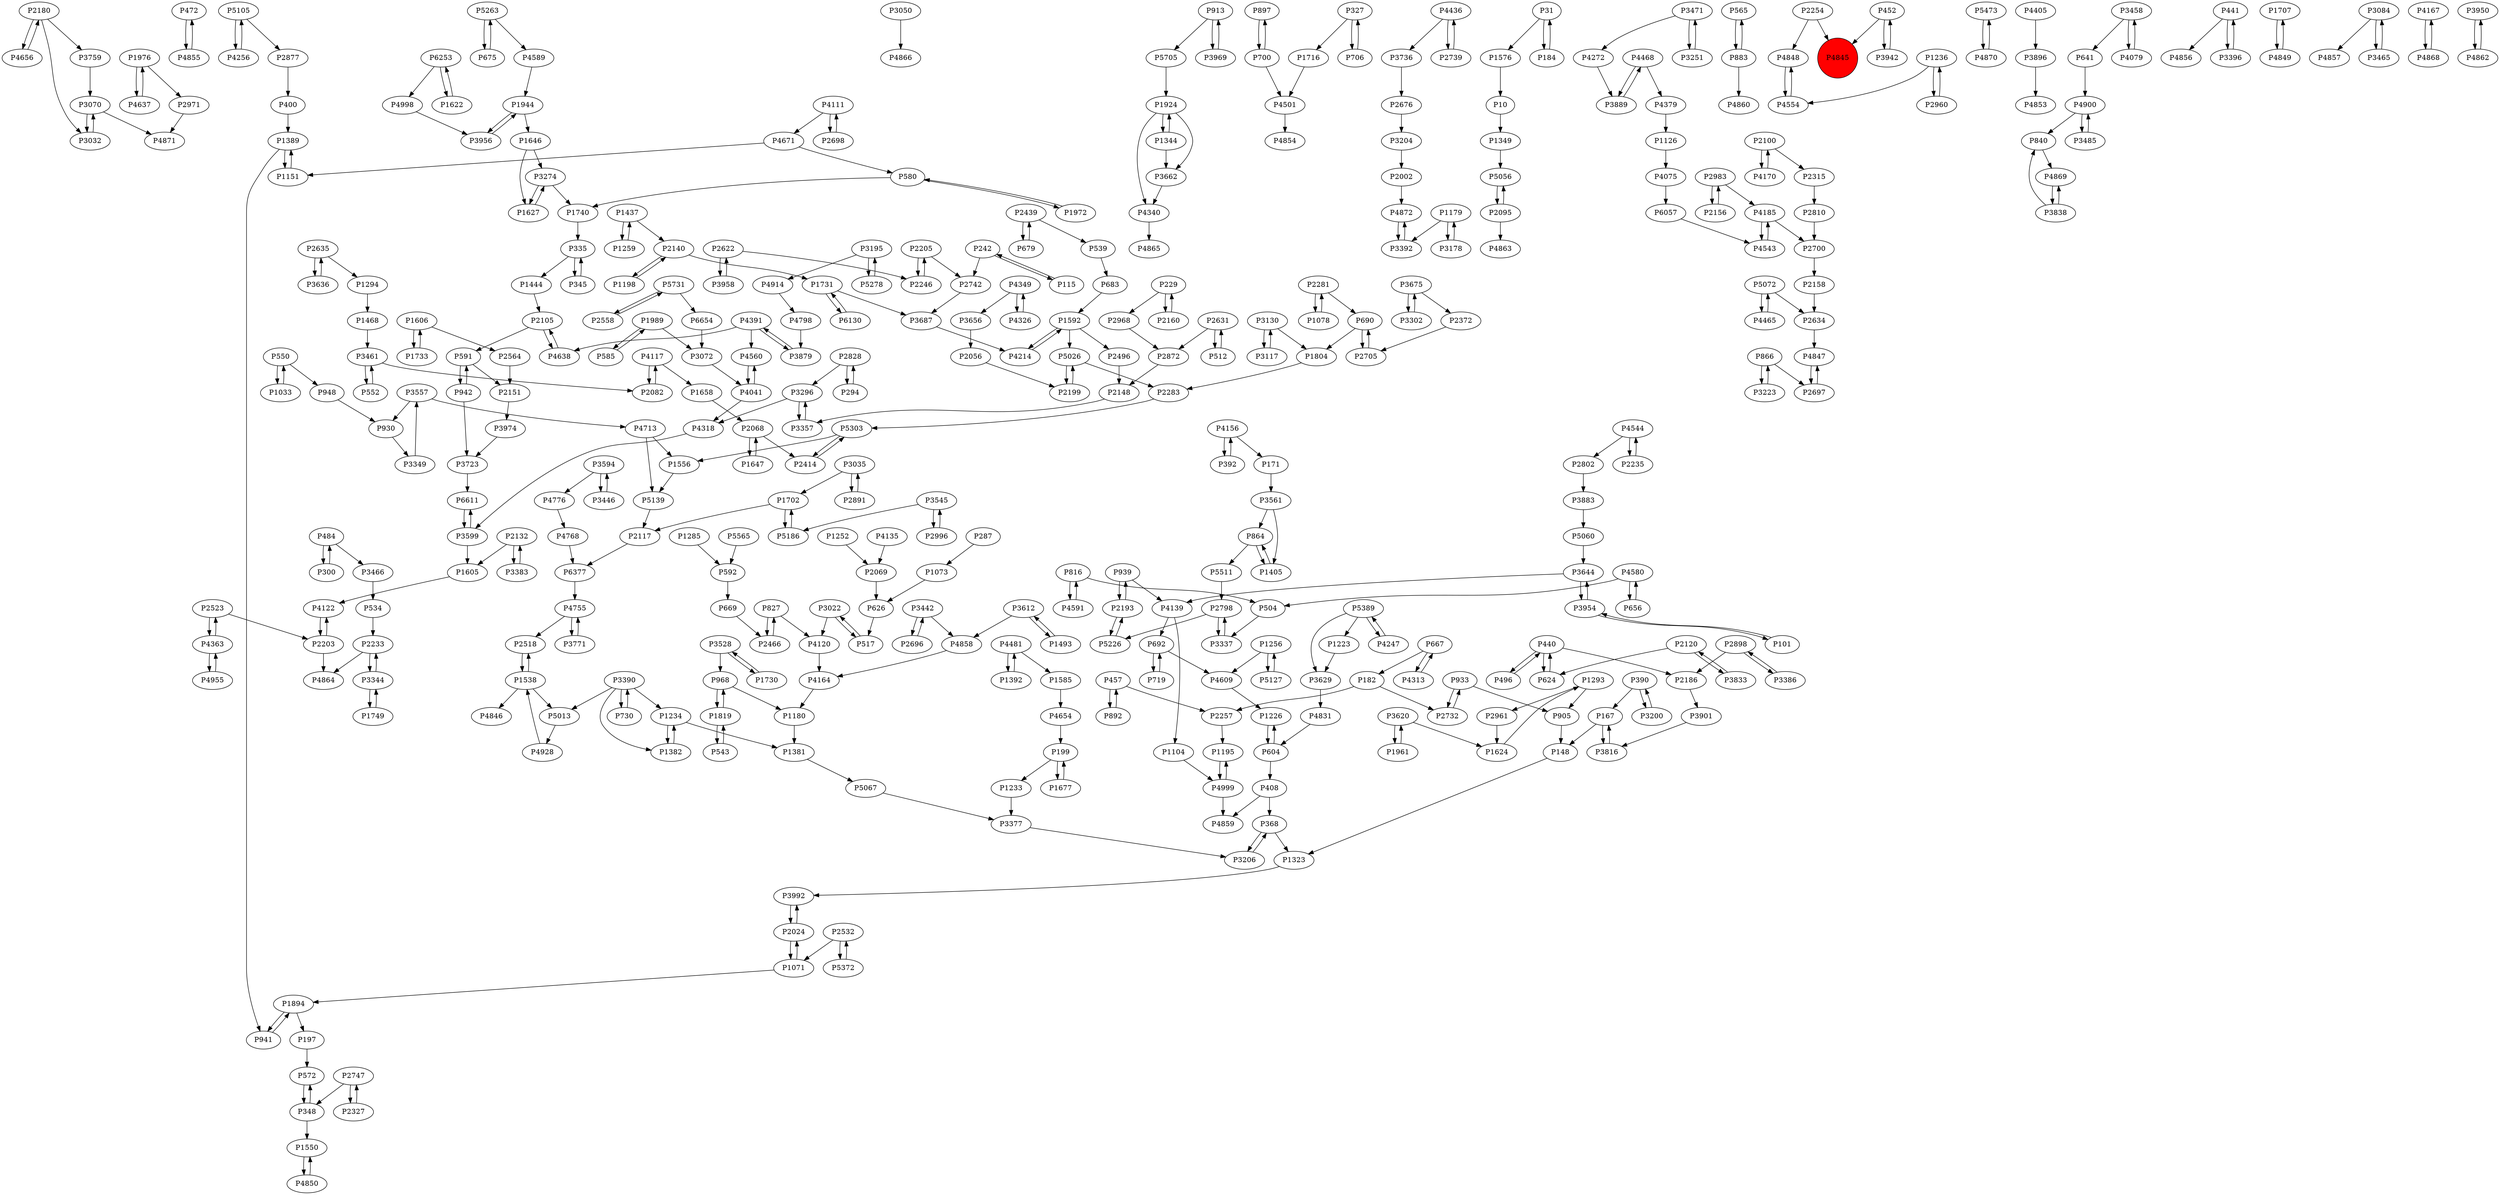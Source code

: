 digraph {
	P2971 -> P4871
	P472 -> P4855
	P1256 -> P5127
	P3050 -> P4866
	P667 -> P182
	P816 -> P4591
	P368 -> P1323
	P5303 -> P1556
	P2802 -> P3883
	P1924 -> P4340
	P2696 -> P3442
	P897 -> P700
	P1702 -> P5186
	P1731 -> P3687
	P3992 -> P2024
	P2961 -> P1624
	P4436 -> P3736
	P4654 -> P199
	P31 -> P1576
	P504 -> P3337
	P864 -> P5511
	P3195 -> P5278
	P580 -> P1740
	P2327 -> P2747
	P939 -> P2193
	P242 -> P2742
	P816 -> P504
	P1646 -> P3274
	P3117 -> P3130
	P5705 -> P1924
	P3442 -> P2696
	P4776 -> P4768
	P3620 -> P1624
	P2523 -> P2203
	P2002 -> P4872
	P2828 -> P3296
	P242 -> P115
	P3954 -> P101
	P2747 -> P2327
	P3974 -> P3723
	P1804 -> P2283
	P1234 -> P1381
	P2700 -> P2158
	P4391 -> P4638
	P4999 -> P1195
	P565 -> P883
	P905 -> P148
	P4349 -> P3656
	P4544 -> P2802
	P2254 -> P4845
	P2676 -> P3204
	P3302 -> P3675
	P534 -> P2233
	P3883 -> P5060
	P1894 -> P197
	P2056 -> P2199
	P335 -> P1444
	P1749 -> P3344
	P3461 -> P552
	P1179 -> P3392
	P184 -> P31
	P300 -> P484
	P1731 -> P6130
	P913 -> P5705
	P1389 -> P1151
	P2439 -> P539
	P3383 -> P2132
	P4041 -> P4560
	P6253 -> P1622
	P626 -> P517
	P2705 -> P690
	P1894 -> P941
	P1234 -> P1382
	P1961 -> P3620
	P229 -> P2968
	P827 -> P2466
	P440 -> P496
	P3022 -> P4120
	P5473 -> P4870
	P2635 -> P3636
	P348 -> P1550
	P1437 -> P2140
	P3620 -> P1961
	P4955 -> P4363
	P827 -> P4120
	P5060 -> P3644
	P1605 -> P4122
	P4755 -> P3771
	P1493 -> P3612
	P199 -> P1233
	P4117 -> P2082
	P3274 -> P1627
	P4349 -> P4326
	P2532 -> P5372
	P1716 -> P4501
	P4501 -> P4854
	P4120 -> P4164
	P2120 -> P624
	P3545 -> P2996
	P4256 -> P5105
	P1658 -> P2068
	P327 -> P1716
	P1606 -> P2564
	P4405 -> P3896
	P3130 -> P1804
	P3723 -> P6611
	P3644 -> P3954
	P3896 -> P4853
	P1198 -> P2140
	P4637 -> P1976
	P3458 -> P641
	P3958 -> P2622
	P3942 -> P452
	P4214 -> P1592
	P441 -> P4856
	P1622 -> P6253
	P1071 -> P1894
	P2698 -> P4111
	P1707 -> P4849
	P1256 -> P4609
	P4849 -> P1707
	P4798 -> P3879
	P2968 -> P2872
	P390 -> P167
	P3130 -> P3117
	P3557 -> P930
	P592 -> P669
	P2132 -> P1605
	P2105 -> P4638
	P3195 -> P4914
	P5226 -> P2193
	P496 -> P440
	P3471 -> P4272
	P3442 -> P4858
	P1259 -> P1437
	P866 -> P3223
	P294 -> P2828
	P101 -> P3954
	P5278 -> P3195
	P4544 -> P2235
	P4079 -> P3458
	P2631 -> P512
	P1576 -> P10
	P2798 -> P3337
	P3889 -> P4468
	P4850 -> P1550
	P3070 -> P4871
	P167 -> P148
	P4363 -> P2523
	P4139 -> P692
	P604 -> P1226
	P5072 -> P4465
	P1468 -> P3461
	P4340 -> P4865
	P3599 -> P6611
	P3251 -> P3471
	P1944 -> P1646
	P5511 -> P2798
	P1381 -> P5067
	P4638 -> P2105
	P3396 -> P441
	P2180 -> P4656
	P1223 -> P3629
	P1740 -> P335
	P866 -> P2697
	P327 -> P706
	P5372 -> P2532
	P2205 -> P2246
	P5067 -> P3377
	P4170 -> P2100
	P484 -> P3466
	P4831 -> P604
	P452 -> P3942
	P10 -> P1349
	P3528 -> P1730
	P4713 -> P1556
	P3594 -> P3446
	P4999 -> P4859
	P1344 -> P1924
	P930 -> P3349
	P3838 -> P840
	P2233 -> P4864
	P2069 -> P626
	P2739 -> P4436
	P1195 -> P4999
	P6611 -> P3599
	P1382 -> P1234
	P2156 -> P2983
	P667 -> P4313
	P4326 -> P4349
	P2622 -> P2246
	P1627 -> P3274
	P484 -> P300
	P4313 -> P667
	P2898 -> P2186
	P1405 -> P864
	P669 -> P2466
	P580 -> P1972
	P3084 -> P4857
	P3200 -> P390
	P390 -> P3200
	P2898 -> P3386
	P2140 -> P1198
	P2622 -> P3958
	P4591 -> P816
	P3466 -> P534
	P840 -> P4869
	P4185 -> P4543
	P2810 -> P2700
	P1733 -> P1606
	P4755 -> P2518
	P1944 -> P3956
	P229 -> P2160
	P440 -> P624
	P4139 -> P1104
	P1293 -> P2961
	P4391 -> P4560
	P5105 -> P2877
	P171 -> P3561
	P730 -> P3390
	P1349 -> P5056
	P4858 -> P4164
	P452 -> P4845
	P5105 -> P4256
	P1285 -> P592
	P3612 -> P1493
	P692 -> P4609
	P5389 -> P1223
	P3599 -> P1605
	P4185 -> P2700
	P3612 -> P4858
	P2281 -> P690
	P392 -> P4156
	P624 -> P440
	P4318 -> P3599
	P2246 -> P2205
	P408 -> P4859
	P4135 -> P2069
	P2233 -> P3344
	P5072 -> P2634
	P4609 -> P1226
	P2105 -> P591
	P2120 -> P3833
	P4872 -> P3392
	P1819 -> P968
	P2635 -> P1294
	P4869 -> P3838
	P4436 -> P2739
	P348 -> P572
	P3386 -> P2898
	P2532 -> P1071
	P552 -> P3461
	P700 -> P4501
	P512 -> P2631
	P3816 -> P167
	P1236 -> P2960
	P2631 -> P2872
	P942 -> P591
	P3035 -> P2891
	P2877 -> P400
	P2283 -> P5303
	P572 -> P348
	P550 -> P1033
	P3954 -> P3644
	P457 -> P892
	P335 -> P345
	P1677 -> P199
	P3833 -> P2120
	P4543 -> P4185
	P4164 -> P1180
	P3736 -> P2676
	P3594 -> P4776
	P1592 -> P2496
	P1924 -> P1344
	P3032 -> P3070
	P457 -> P2257
	P3390 -> P730
	P543 -> P1819
	P3274 -> P1740
	P6654 -> P3072
	P2828 -> P294
	P5731 -> P2558
	P2100 -> P4170
	P1550 -> P4850
	P3879 -> P4391
	P5263 -> P4589
	P4554 -> P4848
	P1180 -> P1381
	P3969 -> P913
	P3771 -> P4755
	P2199 -> P5026
	P5056 -> P2095
	P400 -> P1389
	P1294 -> P1468
	P1437 -> P1259
	P3392 -> P4872
	P1252 -> P2069
	P197 -> P572
	P2132 -> P3383
	P3545 -> P5186
	P2281 -> P1078
	P1647 -> P2068
	P690 -> P1804
	P2983 -> P4185
	P4041 -> P4318
	P4122 -> P2203
	P2095 -> P5056
	P5013 -> P4928
	P3561 -> P1405
	P1556 -> P5139
	P5127 -> P1256
	P4870 -> P5473
	P4847 -> P2697
	P864 -> P1405
	P591 -> P2151
	P148 -> P1323
	P2372 -> P2705
	P1989 -> P3072
	P2203 -> P4122
	P4391 -> P3879
	P3022 -> P517
	P2523 -> P4363
	P5026 -> P2199
	P5389 -> P4247
	P706 -> P327
	P1924 -> P3662
	P2439 -> P679
	P4928 -> P1538
	P933 -> P2732
	P1538 -> P2518
	P6253 -> P4998
	P4900 -> P840
	P2996 -> P3545
	P4998 -> P3956
	P3084 -> P3465
	P2193 -> P939
	P892 -> P457
	P2558 -> P5731
	P4580 -> P656
	P3557 -> P4713
	P1126 -> P4075
	P968 -> P1180
	P2158 -> P2634
	P4468 -> P4379
	P2742 -> P3687
	P4589 -> P1944
	P4111 -> P2698
	P1226 -> P604
	P3337 -> P2798
	P683 -> P1592
	P3528 -> P968
	P5026 -> P2283
	P3390 -> P1382
	P3458 -> P4079
	P2960 -> P1236
	P1293 -> P905
	P1538 -> P4846
	P700 -> P897
	P2496 -> P2148
	P4580 -> P504
	P2151 -> P3974
	P2798 -> P5226
	P5303 -> P2414
	P5186 -> P1702
	P4768 -> P6377
	P3377 -> P3206
	P2205 -> P2742
	P3675 -> P3302
	P441 -> P3396
	P3838 -> P4869
	P287 -> P1073
	P2466 -> P827
	P2024 -> P1071
	P1033 -> P550
	P3956 -> P1944
	P656 -> P4580
	P3471 -> P3251
	P1344 -> P3662
	P2082 -> P4117
	P4167 -> P4868
	P3687 -> P4214
	P2117 -> P6377
	P1236 -> P4554
	P4465 -> P5072
	P939 -> P4139
	P692 -> P719
	P2180 -> P3032
	P4272 -> P3889
	P3035 -> P1702
	P1624 -> P1293
	P948 -> P930
	P4156 -> P392
	P1646 -> P1627
	P1592 -> P4214
	P167 -> P3816
	P2254 -> P4848
	P942 -> P3723
	P4379 -> P1126
	P1538 -> P5013
	P3072 -> P4041
	P2983 -> P2156
	P5565 -> P592
	P4900 -> P3485
	P3636 -> P2635
	P2068 -> P2414
	P2095 -> P4863
	P591 -> P942
	P4468 -> P3889
	P1585 -> P4654
	P3901 -> P3816
	P3644 -> P4139
	P539 -> P683
	P1592 -> P5026
	P4247 -> P5389
	P3675 -> P2372
	P2100 -> P2315
	P1976 -> P2971
	P690 -> P2705
	P1233 -> P3377
	P5389 -> P3629
	P3349 -> P3557
	P3561 -> P864
	P2148 -> P3357
	P1323 -> P3992
	P4855 -> P472
	P5139 -> P2117
	P4671 -> P1151
	P6130 -> P1731
	P1976 -> P4637
	P5263 -> P675
	P1392 -> P4481
	P2732 -> P933
	P3461 -> P2082
	P3465 -> P3084
	P199 -> P1677
	P4560 -> P4041
	P3950 -> P4862
	P3206 -> P368
	P4481 -> P1392
	P1151 -> P1389
	P3296 -> P4318
	P1819 -> P543
	P182 -> P2257
	P1071 -> P2024
	P2564 -> P2151
	P2193 -> P5226
	P4848 -> P4554
	P4111 -> P4671
	P4671 -> P580
	P408 -> P368
	P2068 -> P1647
	P3629 -> P4831
	P3344 -> P2233
	P968 -> P1819
	P2634 -> P4847
	P550 -> P948
	P3662 -> P4340
	P2747 -> P348
	P1179 -> P3178
	P3070 -> P3032
	P1606 -> P1733
	P4075 -> P6057
	P675 -> P5263
	P883 -> P4860
	P345 -> P335
	P3296 -> P3357
	P182 -> P2732
	P2180 -> P3759
	P3390 -> P1234
	P913 -> P3969
	P3446 -> P3594
	P1702 -> P2117
	P3357 -> P3296
	P4363 -> P4955
	P3204 -> P2002
	P3223 -> P866
	P883 -> P565
	P719 -> P692
	P4117 -> P1658
	P6377 -> P4755
	P4868 -> P4167
	P115 -> P242
	P2414 -> P5303
	P3344 -> P1749
	P3759 -> P3070
	P4481 -> P1585
	P2518 -> P1538
	P2235 -> P4544
	P4713 -> P5139
	P4862 -> P3950
	P517 -> P3022
	P2697 -> P4847
	P4156 -> P171
	P2140 -> P1731
	P679 -> P2439
	P3178 -> P1179
	P1389 -> P941
	P1104 -> P4999
	P2160 -> P229
	P440 -> P2186
	P3656 -> P2056
	P3390 -> P5013
	P2257 -> P1195
	P604 -> P408
	P2891 -> P3035
	P4656 -> P2180
	P1444 -> P2105
	P2186 -> P3901
	P1078 -> P2281
	P368 -> P3206
	P31 -> P184
	P1972 -> P580
	P2315 -> P2810
	P3485 -> P4900
	P641 -> P4900
	P585 -> P1989
	P1730 -> P3528
	P5731 -> P6654
	P2872 -> P2148
	P933 -> P905
	P941 -> P1894
	P1073 -> P626
	P2024 -> P3992
	P6057 -> P4543
	P2203 -> P4864
	P1989 -> P585
	P4914 -> P4798
	P4845 [shape=circle]
	P4845 [style=filled]
	P4845 [fillcolor=red]
}